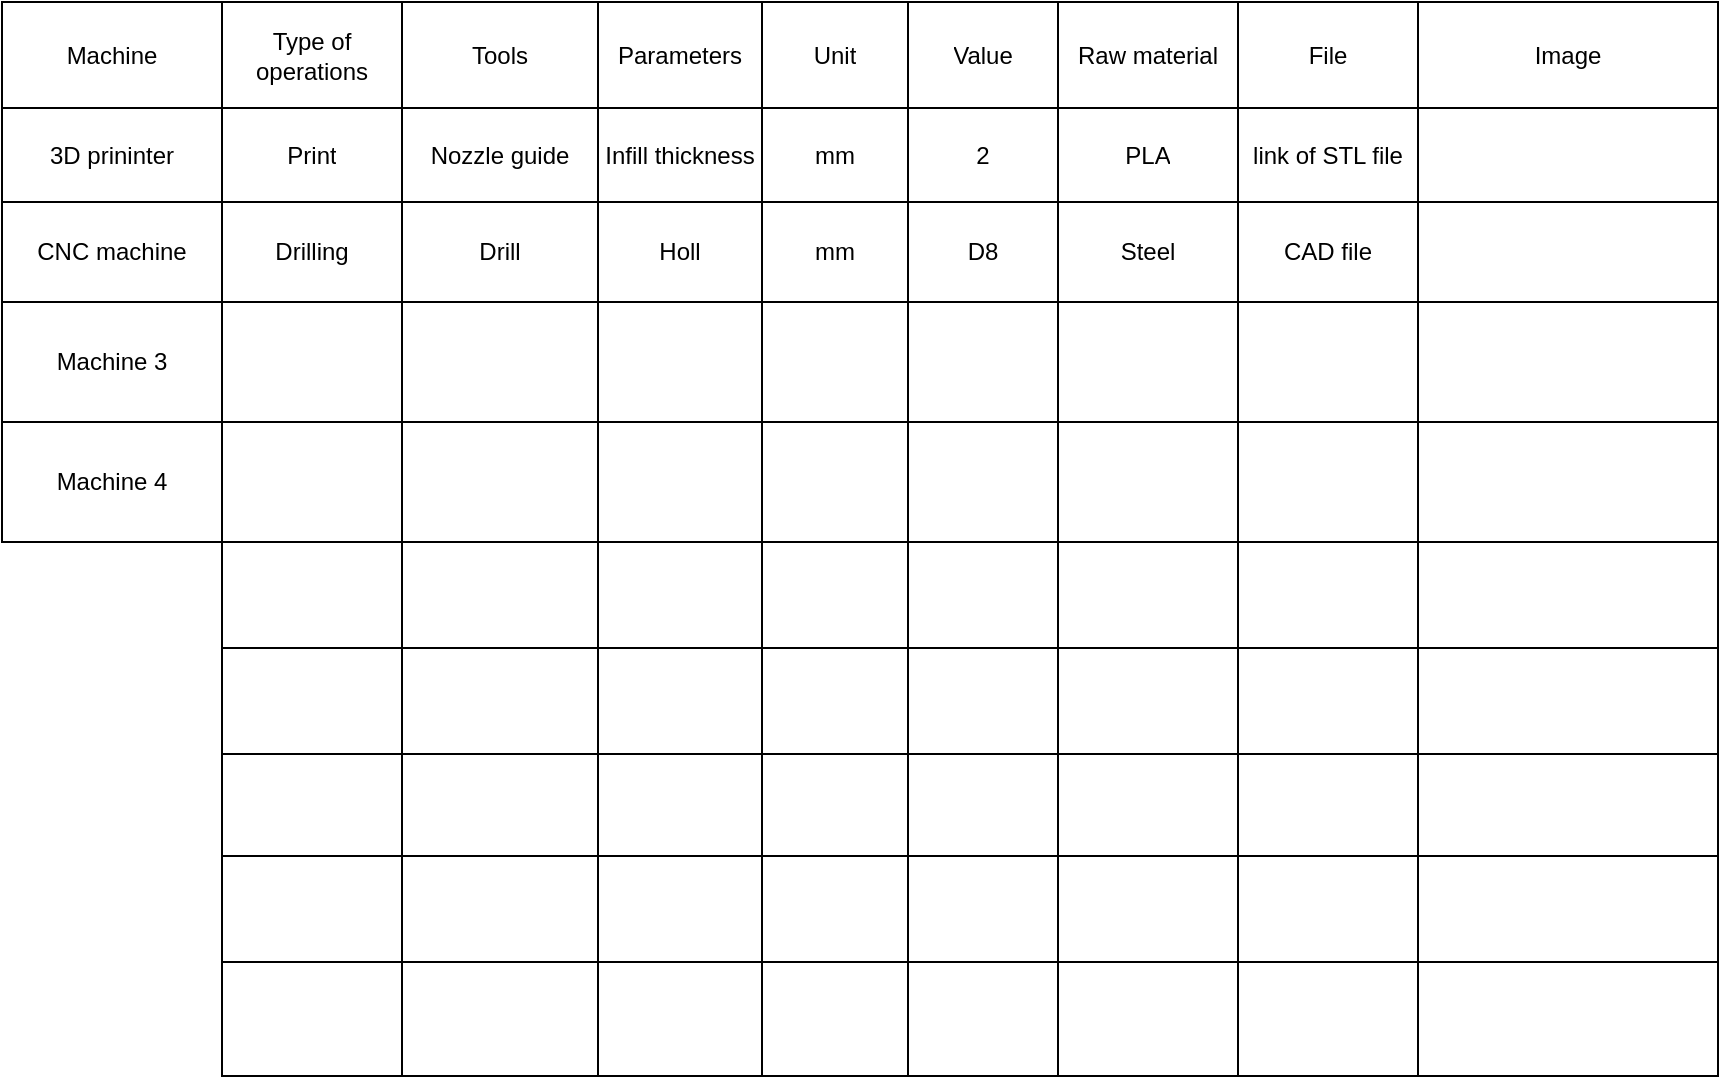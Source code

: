 <mxfile version="14.9.0" type="github">
  <diagram id="Z1trSQCHoKJ7LO43XMHb" name="Page-1">
    <mxGraphModel dx="2013" dy="1820" grid="1" gridSize="10" guides="1" tooltips="1" connect="1" arrows="1" fold="1" page="1" pageScale="1" pageWidth="827" pageHeight="1169" math="0" shadow="0">
      <root>
        <mxCell id="0" />
        <mxCell id="1" parent="0" />
        <mxCell id="iuXq785Svx12iFxmTYCm-212" value="" style="shape=table;startSize=0;container=1;collapsible=0;childLayout=tableLayout;" parent="1" vertex="1">
          <mxGeometry x="-60" y="-37" width="110" height="47" as="geometry" />
        </mxCell>
        <mxCell id="iuXq785Svx12iFxmTYCm-213" value="" style="shape=partialRectangle;collapsible=0;dropTarget=0;pointerEvents=0;fillColor=none;top=0;left=0;bottom=0;right=0;points=[[0,0.5],[1,0.5]];portConstraint=eastwest;" parent="iuXq785Svx12iFxmTYCm-212" vertex="1">
          <mxGeometry width="110" height="47" as="geometry" />
        </mxCell>
        <mxCell id="iuXq785Svx12iFxmTYCm-214" value="3D prininter" style="shape=partialRectangle;html=1;whiteSpace=wrap;connectable=0;overflow=hidden;fillColor=none;top=0;left=0;bottom=0;right=0;" parent="iuXq785Svx12iFxmTYCm-213" vertex="1">
          <mxGeometry width="110" height="47" as="geometry" />
        </mxCell>
        <mxCell id="LKuzUh9bCJo4vwnhLYDs-1" value="" style="shape=table;startSize=0;container=1;collapsible=0;childLayout=tableLayout;" parent="1" vertex="1">
          <mxGeometry x="50" y="-90" width="748" height="537" as="geometry" />
        </mxCell>
        <mxCell id="LKuzUh9bCJo4vwnhLYDs-2" value="" style="shape=partialRectangle;collapsible=0;dropTarget=0;pointerEvents=0;fillColor=none;top=0;left=0;bottom=0;right=0;points=[[0,0.5],[1,0.5]];portConstraint=eastwest;" parent="LKuzUh9bCJo4vwnhLYDs-1" vertex="1">
          <mxGeometry width="748" height="53" as="geometry" />
        </mxCell>
        <mxCell id="LKuzUh9bCJo4vwnhLYDs-4" value="Type of operations" style="shape=partialRectangle;html=1;whiteSpace=wrap;connectable=0;overflow=hidden;fillColor=none;top=0;left=0;bottom=0;right=0;" parent="LKuzUh9bCJo4vwnhLYDs-2" vertex="1">
          <mxGeometry width="90" height="53" as="geometry" />
        </mxCell>
        <mxCell id="LKuzUh9bCJo4vwnhLYDs-5" value="Tools" style="shape=partialRectangle;html=1;whiteSpace=wrap;connectable=0;overflow=hidden;fillColor=none;top=0;left=0;bottom=0;right=0;" parent="LKuzUh9bCJo4vwnhLYDs-2" vertex="1">
          <mxGeometry x="90" width="98" height="53" as="geometry" />
        </mxCell>
        <mxCell id="LKuzUh9bCJo4vwnhLYDs-26" value="Parameters" style="shape=partialRectangle;html=1;whiteSpace=wrap;connectable=0;overflow=hidden;fillColor=none;top=0;left=0;bottom=0;right=0;" parent="LKuzUh9bCJo4vwnhLYDs-2" vertex="1">
          <mxGeometry x="188" width="82" height="53" as="geometry" />
        </mxCell>
        <mxCell id="LKuzUh9bCJo4vwnhLYDs-32" value="Unit" style="shape=partialRectangle;html=1;whiteSpace=wrap;connectable=0;overflow=hidden;fillColor=none;top=0;left=0;bottom=0;right=0;" parent="LKuzUh9bCJo4vwnhLYDs-2" vertex="1">
          <mxGeometry x="270" width="73" height="53" as="geometry" />
        </mxCell>
        <mxCell id="LKuzUh9bCJo4vwnhLYDs-40" value="Value" style="shape=partialRectangle;html=1;whiteSpace=wrap;connectable=0;overflow=hidden;fillColor=none;top=0;left=0;bottom=0;right=0;" parent="LKuzUh9bCJo4vwnhLYDs-2" vertex="1">
          <mxGeometry x="343" width="75" height="53" as="geometry" />
        </mxCell>
        <mxCell id="LKuzUh9bCJo4vwnhLYDs-50" value="Raw material" style="shape=partialRectangle;html=1;whiteSpace=wrap;connectable=0;overflow=hidden;fillColor=none;top=0;left=0;bottom=0;right=0;" parent="LKuzUh9bCJo4vwnhLYDs-2" vertex="1">
          <mxGeometry x="418" width="90" height="53" as="geometry" />
        </mxCell>
        <mxCell id="LKuzUh9bCJo4vwnhLYDs-56" value="File" style="shape=partialRectangle;html=1;whiteSpace=wrap;connectable=0;overflow=hidden;fillColor=none;top=0;left=0;bottom=0;right=0;" parent="LKuzUh9bCJo4vwnhLYDs-2" vertex="1">
          <mxGeometry x="508" width="90" height="53" as="geometry" />
        </mxCell>
        <mxCell id="LKuzUh9bCJo4vwnhLYDs-62" value="Image" style="shape=partialRectangle;html=1;whiteSpace=wrap;connectable=0;overflow=hidden;fillColor=none;top=0;left=0;bottom=0;right=0;" parent="LKuzUh9bCJo4vwnhLYDs-2" vertex="1">
          <mxGeometry x="598" width="150" height="53" as="geometry" />
        </mxCell>
        <mxCell id="LKuzUh9bCJo4vwnhLYDs-6" style="shape=partialRectangle;collapsible=0;dropTarget=0;pointerEvents=0;fillColor=none;top=0;left=0;bottom=0;right=0;points=[[0,0.5],[1,0.5]];portConstraint=eastwest;" parent="LKuzUh9bCJo4vwnhLYDs-1" vertex="1">
          <mxGeometry y="53" width="748" height="47" as="geometry" />
        </mxCell>
        <mxCell id="LKuzUh9bCJo4vwnhLYDs-8" value="Print" style="shape=partialRectangle;html=1;whiteSpace=wrap;connectable=0;overflow=hidden;fillColor=none;top=0;left=0;bottom=0;right=0;" parent="LKuzUh9bCJo4vwnhLYDs-6" vertex="1">
          <mxGeometry width="90" height="47" as="geometry" />
        </mxCell>
        <mxCell id="LKuzUh9bCJo4vwnhLYDs-9" value="Nozzle guide" style="shape=partialRectangle;html=1;whiteSpace=wrap;connectable=0;overflow=hidden;fillColor=none;top=0;left=0;bottom=0;right=0;" parent="LKuzUh9bCJo4vwnhLYDs-6" vertex="1">
          <mxGeometry x="90" width="98" height="47" as="geometry" />
        </mxCell>
        <mxCell id="LKuzUh9bCJo4vwnhLYDs-27" value="Infill thickness" style="shape=partialRectangle;html=1;whiteSpace=wrap;connectable=0;overflow=hidden;fillColor=none;top=0;left=0;bottom=0;right=0;" parent="LKuzUh9bCJo4vwnhLYDs-6" vertex="1">
          <mxGeometry x="188" width="82" height="47" as="geometry" />
        </mxCell>
        <mxCell id="LKuzUh9bCJo4vwnhLYDs-33" value="mm" style="shape=partialRectangle;html=1;whiteSpace=wrap;connectable=0;overflow=hidden;fillColor=none;top=0;left=0;bottom=0;right=0;" parent="LKuzUh9bCJo4vwnhLYDs-6" vertex="1">
          <mxGeometry x="270" width="73" height="47" as="geometry" />
        </mxCell>
        <mxCell id="LKuzUh9bCJo4vwnhLYDs-41" value="2" style="shape=partialRectangle;html=1;whiteSpace=wrap;connectable=0;overflow=hidden;fillColor=none;top=0;left=0;bottom=0;right=0;" parent="LKuzUh9bCJo4vwnhLYDs-6" vertex="1">
          <mxGeometry x="343" width="75" height="47" as="geometry" />
        </mxCell>
        <mxCell id="LKuzUh9bCJo4vwnhLYDs-51" value="PLA" style="shape=partialRectangle;html=1;whiteSpace=wrap;connectable=0;overflow=hidden;fillColor=none;top=0;left=0;bottom=0;right=0;" parent="LKuzUh9bCJo4vwnhLYDs-6" vertex="1">
          <mxGeometry x="418" width="90" height="47" as="geometry" />
        </mxCell>
        <mxCell id="LKuzUh9bCJo4vwnhLYDs-57" value="link of STL file" style="shape=partialRectangle;html=1;whiteSpace=wrap;connectable=0;overflow=hidden;fillColor=none;top=0;left=0;bottom=0;right=0;" parent="LKuzUh9bCJo4vwnhLYDs-6" vertex="1">
          <mxGeometry x="508" width="90" height="47" as="geometry" />
        </mxCell>
        <mxCell id="LKuzUh9bCJo4vwnhLYDs-63" style="shape=partialRectangle;html=1;whiteSpace=wrap;connectable=0;overflow=hidden;fillColor=none;top=0;left=0;bottom=0;right=0;" parent="LKuzUh9bCJo4vwnhLYDs-6" vertex="1">
          <mxGeometry x="598" width="150" height="47" as="geometry" />
        </mxCell>
        <mxCell id="LKuzUh9bCJo4vwnhLYDs-10" style="shape=partialRectangle;collapsible=0;dropTarget=0;pointerEvents=0;fillColor=none;top=0;left=0;bottom=0;right=0;points=[[0,0.5],[1,0.5]];portConstraint=eastwest;" parent="LKuzUh9bCJo4vwnhLYDs-1" vertex="1">
          <mxGeometry y="100" width="748" height="50" as="geometry" />
        </mxCell>
        <mxCell id="LKuzUh9bCJo4vwnhLYDs-12" value="Drilling " style="shape=partialRectangle;html=1;whiteSpace=wrap;connectable=0;overflow=hidden;fillColor=none;top=0;left=0;bottom=0;right=0;" parent="LKuzUh9bCJo4vwnhLYDs-10" vertex="1">
          <mxGeometry width="90" height="50" as="geometry" />
        </mxCell>
        <mxCell id="LKuzUh9bCJo4vwnhLYDs-13" value="Drill" style="shape=partialRectangle;html=1;whiteSpace=wrap;connectable=0;overflow=hidden;fillColor=none;top=0;left=0;bottom=0;right=0;" parent="LKuzUh9bCJo4vwnhLYDs-10" vertex="1">
          <mxGeometry x="90" width="98" height="50" as="geometry" />
        </mxCell>
        <mxCell id="LKuzUh9bCJo4vwnhLYDs-28" value="Holl" style="shape=partialRectangle;html=1;whiteSpace=wrap;connectable=0;overflow=hidden;fillColor=none;top=0;left=0;bottom=0;right=0;" parent="LKuzUh9bCJo4vwnhLYDs-10" vertex="1">
          <mxGeometry x="188" width="82" height="50" as="geometry" />
        </mxCell>
        <mxCell id="LKuzUh9bCJo4vwnhLYDs-34" value="mm" style="shape=partialRectangle;html=1;whiteSpace=wrap;connectable=0;overflow=hidden;fillColor=none;top=0;left=0;bottom=0;right=0;" parent="LKuzUh9bCJo4vwnhLYDs-10" vertex="1">
          <mxGeometry x="270" width="73" height="50" as="geometry" />
        </mxCell>
        <mxCell id="LKuzUh9bCJo4vwnhLYDs-42" value="D8" style="shape=partialRectangle;html=1;whiteSpace=wrap;connectable=0;overflow=hidden;fillColor=none;top=0;left=0;bottom=0;right=0;" parent="LKuzUh9bCJo4vwnhLYDs-10" vertex="1">
          <mxGeometry x="343" width="75" height="50" as="geometry" />
        </mxCell>
        <mxCell id="LKuzUh9bCJo4vwnhLYDs-52" value="Steel" style="shape=partialRectangle;html=1;whiteSpace=wrap;connectable=0;overflow=hidden;fillColor=none;top=0;left=0;bottom=0;right=0;" parent="LKuzUh9bCJo4vwnhLYDs-10" vertex="1">
          <mxGeometry x="418" width="90" height="50" as="geometry" />
        </mxCell>
        <mxCell id="LKuzUh9bCJo4vwnhLYDs-58" value="CAD file" style="shape=partialRectangle;html=1;whiteSpace=wrap;connectable=0;overflow=hidden;fillColor=none;top=0;left=0;bottom=0;right=0;" parent="LKuzUh9bCJo4vwnhLYDs-10" vertex="1">
          <mxGeometry x="508" width="90" height="50" as="geometry" />
        </mxCell>
        <mxCell id="LKuzUh9bCJo4vwnhLYDs-64" style="shape=partialRectangle;html=1;whiteSpace=wrap;connectable=0;overflow=hidden;fillColor=none;top=0;left=0;bottom=0;right=0;" parent="LKuzUh9bCJo4vwnhLYDs-10" vertex="1">
          <mxGeometry x="598" width="150" height="50" as="geometry" />
        </mxCell>
        <mxCell id="LKuzUh9bCJo4vwnhLYDs-14" value="" style="shape=partialRectangle;collapsible=0;dropTarget=0;pointerEvents=0;fillColor=none;top=0;left=0;bottom=0;right=0;points=[[0,0.5],[1,0.5]];portConstraint=eastwest;" parent="LKuzUh9bCJo4vwnhLYDs-1" vertex="1">
          <mxGeometry y="150" width="748" height="60" as="geometry" />
        </mxCell>
        <mxCell id="LKuzUh9bCJo4vwnhLYDs-16" value="" style="shape=partialRectangle;html=1;whiteSpace=wrap;connectable=0;overflow=hidden;fillColor=none;top=0;left=0;bottom=0;right=0;" parent="LKuzUh9bCJo4vwnhLYDs-14" vertex="1">
          <mxGeometry width="90" height="60" as="geometry" />
        </mxCell>
        <mxCell id="LKuzUh9bCJo4vwnhLYDs-17" style="shape=partialRectangle;html=1;whiteSpace=wrap;connectable=0;overflow=hidden;fillColor=none;top=0;left=0;bottom=0;right=0;" parent="LKuzUh9bCJo4vwnhLYDs-14" vertex="1">
          <mxGeometry x="90" width="98" height="60" as="geometry" />
        </mxCell>
        <mxCell id="LKuzUh9bCJo4vwnhLYDs-29" style="shape=partialRectangle;html=1;whiteSpace=wrap;connectable=0;overflow=hidden;fillColor=none;top=0;left=0;bottom=0;right=0;" parent="LKuzUh9bCJo4vwnhLYDs-14" vertex="1">
          <mxGeometry x="188" width="82" height="60" as="geometry" />
        </mxCell>
        <mxCell id="LKuzUh9bCJo4vwnhLYDs-35" style="shape=partialRectangle;html=1;whiteSpace=wrap;connectable=0;overflow=hidden;fillColor=none;top=0;left=0;bottom=0;right=0;" parent="LKuzUh9bCJo4vwnhLYDs-14" vertex="1">
          <mxGeometry x="270" width="73" height="60" as="geometry" />
        </mxCell>
        <mxCell id="LKuzUh9bCJo4vwnhLYDs-43" style="shape=partialRectangle;html=1;whiteSpace=wrap;connectable=0;overflow=hidden;fillColor=none;top=0;left=0;bottom=0;right=0;" parent="LKuzUh9bCJo4vwnhLYDs-14" vertex="1">
          <mxGeometry x="343" width="75" height="60" as="geometry" />
        </mxCell>
        <mxCell id="LKuzUh9bCJo4vwnhLYDs-53" style="shape=partialRectangle;html=1;whiteSpace=wrap;connectable=0;overflow=hidden;fillColor=none;top=0;left=0;bottom=0;right=0;" parent="LKuzUh9bCJo4vwnhLYDs-14" vertex="1">
          <mxGeometry x="418" width="90" height="60" as="geometry" />
        </mxCell>
        <mxCell id="LKuzUh9bCJo4vwnhLYDs-59" style="shape=partialRectangle;html=1;whiteSpace=wrap;connectable=0;overflow=hidden;fillColor=none;top=0;left=0;bottom=0;right=0;" parent="LKuzUh9bCJo4vwnhLYDs-14" vertex="1">
          <mxGeometry x="508" width="90" height="60" as="geometry" />
        </mxCell>
        <mxCell id="LKuzUh9bCJo4vwnhLYDs-65" style="shape=partialRectangle;html=1;whiteSpace=wrap;connectable=0;overflow=hidden;fillColor=none;top=0;left=0;bottom=0;right=0;" parent="LKuzUh9bCJo4vwnhLYDs-14" vertex="1">
          <mxGeometry x="598" width="150" height="60" as="geometry" />
        </mxCell>
        <mxCell id="LKuzUh9bCJo4vwnhLYDs-18" value="" style="shape=partialRectangle;collapsible=0;dropTarget=0;pointerEvents=0;fillColor=none;top=0;left=0;bottom=0;right=0;points=[[0,0.5],[1,0.5]];portConstraint=eastwest;" parent="LKuzUh9bCJo4vwnhLYDs-1" vertex="1">
          <mxGeometry y="210" width="748" height="60" as="geometry" />
        </mxCell>
        <mxCell id="LKuzUh9bCJo4vwnhLYDs-20" value="" style="shape=partialRectangle;html=1;whiteSpace=wrap;connectable=0;overflow=hidden;fillColor=none;top=0;left=0;bottom=0;right=0;" parent="LKuzUh9bCJo4vwnhLYDs-18" vertex="1">
          <mxGeometry width="90" height="60" as="geometry" />
        </mxCell>
        <mxCell id="LKuzUh9bCJo4vwnhLYDs-21" style="shape=partialRectangle;html=1;whiteSpace=wrap;connectable=0;overflow=hidden;fillColor=none;top=0;left=0;bottom=0;right=0;" parent="LKuzUh9bCJo4vwnhLYDs-18" vertex="1">
          <mxGeometry x="90" width="98" height="60" as="geometry" />
        </mxCell>
        <mxCell id="LKuzUh9bCJo4vwnhLYDs-30" style="shape=partialRectangle;html=1;whiteSpace=wrap;connectable=0;overflow=hidden;fillColor=none;top=0;left=0;bottom=0;right=0;" parent="LKuzUh9bCJo4vwnhLYDs-18" vertex="1">
          <mxGeometry x="188" width="82" height="60" as="geometry" />
        </mxCell>
        <mxCell id="LKuzUh9bCJo4vwnhLYDs-36" style="shape=partialRectangle;html=1;whiteSpace=wrap;connectable=0;overflow=hidden;fillColor=none;top=0;left=0;bottom=0;right=0;" parent="LKuzUh9bCJo4vwnhLYDs-18" vertex="1">
          <mxGeometry x="270" width="73" height="60" as="geometry" />
        </mxCell>
        <mxCell id="LKuzUh9bCJo4vwnhLYDs-44" style="shape=partialRectangle;html=1;whiteSpace=wrap;connectable=0;overflow=hidden;fillColor=none;top=0;left=0;bottom=0;right=0;" parent="LKuzUh9bCJo4vwnhLYDs-18" vertex="1">
          <mxGeometry x="343" width="75" height="60" as="geometry" />
        </mxCell>
        <mxCell id="LKuzUh9bCJo4vwnhLYDs-54" style="shape=partialRectangle;html=1;whiteSpace=wrap;connectable=0;overflow=hidden;fillColor=none;top=0;left=0;bottom=0;right=0;" parent="LKuzUh9bCJo4vwnhLYDs-18" vertex="1">
          <mxGeometry x="418" width="90" height="60" as="geometry" />
        </mxCell>
        <mxCell id="LKuzUh9bCJo4vwnhLYDs-60" style="shape=partialRectangle;html=1;whiteSpace=wrap;connectable=0;overflow=hidden;fillColor=none;top=0;left=0;bottom=0;right=0;" parent="LKuzUh9bCJo4vwnhLYDs-18" vertex="1">
          <mxGeometry x="508" width="90" height="60" as="geometry" />
        </mxCell>
        <mxCell id="LKuzUh9bCJo4vwnhLYDs-66" style="shape=partialRectangle;html=1;whiteSpace=wrap;connectable=0;overflow=hidden;fillColor=none;top=0;left=0;bottom=0;right=0;" parent="LKuzUh9bCJo4vwnhLYDs-18" vertex="1">
          <mxGeometry x="598" width="150" height="60" as="geometry" />
        </mxCell>
        <mxCell id="LKuzUh9bCJo4vwnhLYDs-22" value="" style="shape=partialRectangle;collapsible=0;dropTarget=0;pointerEvents=0;fillColor=none;top=0;left=0;bottom=0;right=0;points=[[0,0.5],[1,0.5]];portConstraint=eastwest;" parent="LKuzUh9bCJo4vwnhLYDs-1" vertex="1">
          <mxGeometry y="270" width="748" height="53" as="geometry" />
        </mxCell>
        <mxCell id="LKuzUh9bCJo4vwnhLYDs-24" value="" style="shape=partialRectangle;html=1;whiteSpace=wrap;connectable=0;overflow=hidden;fillColor=none;top=0;left=0;bottom=0;right=0;" parent="LKuzUh9bCJo4vwnhLYDs-22" vertex="1">
          <mxGeometry width="90" height="53" as="geometry" />
        </mxCell>
        <mxCell id="LKuzUh9bCJo4vwnhLYDs-25" style="shape=partialRectangle;html=1;whiteSpace=wrap;connectable=0;overflow=hidden;fillColor=none;top=0;left=0;bottom=0;right=0;" parent="LKuzUh9bCJo4vwnhLYDs-22" vertex="1">
          <mxGeometry x="90" width="98" height="53" as="geometry" />
        </mxCell>
        <mxCell id="LKuzUh9bCJo4vwnhLYDs-31" style="shape=partialRectangle;html=1;whiteSpace=wrap;connectable=0;overflow=hidden;fillColor=none;top=0;left=0;bottom=0;right=0;" parent="LKuzUh9bCJo4vwnhLYDs-22" vertex="1">
          <mxGeometry x="188" width="82" height="53" as="geometry" />
        </mxCell>
        <mxCell id="LKuzUh9bCJo4vwnhLYDs-37" style="shape=partialRectangle;html=1;whiteSpace=wrap;connectable=0;overflow=hidden;fillColor=none;top=0;left=0;bottom=0;right=0;" parent="LKuzUh9bCJo4vwnhLYDs-22" vertex="1">
          <mxGeometry x="270" width="73" height="53" as="geometry" />
        </mxCell>
        <mxCell id="LKuzUh9bCJo4vwnhLYDs-45" style="shape=partialRectangle;html=1;whiteSpace=wrap;connectable=0;overflow=hidden;fillColor=none;top=0;left=0;bottom=0;right=0;" parent="LKuzUh9bCJo4vwnhLYDs-22" vertex="1">
          <mxGeometry x="343" width="75" height="53" as="geometry" />
        </mxCell>
        <mxCell id="LKuzUh9bCJo4vwnhLYDs-55" style="shape=partialRectangle;html=1;whiteSpace=wrap;connectable=0;overflow=hidden;fillColor=none;top=0;left=0;bottom=0;right=0;" parent="LKuzUh9bCJo4vwnhLYDs-22" vertex="1">
          <mxGeometry x="418" width="90" height="53" as="geometry" />
        </mxCell>
        <mxCell id="LKuzUh9bCJo4vwnhLYDs-61" style="shape=partialRectangle;html=1;whiteSpace=wrap;connectable=0;overflow=hidden;fillColor=none;top=0;left=0;bottom=0;right=0;" parent="LKuzUh9bCJo4vwnhLYDs-22" vertex="1">
          <mxGeometry x="508" width="90" height="53" as="geometry" />
        </mxCell>
        <mxCell id="LKuzUh9bCJo4vwnhLYDs-67" style="shape=partialRectangle;html=1;whiteSpace=wrap;connectable=0;overflow=hidden;fillColor=none;top=0;left=0;bottom=0;right=0;" parent="LKuzUh9bCJo4vwnhLYDs-22" vertex="1">
          <mxGeometry x="598" width="150" height="53" as="geometry" />
        </mxCell>
        <mxCell id="LKuzUh9bCJo4vwnhLYDs-74" style="shape=partialRectangle;collapsible=0;dropTarget=0;pointerEvents=0;fillColor=none;top=0;left=0;bottom=0;right=0;points=[[0,0.5],[1,0.5]];portConstraint=eastwest;" parent="LKuzUh9bCJo4vwnhLYDs-1" vertex="1">
          <mxGeometry y="323" width="748" height="53" as="geometry" />
        </mxCell>
        <mxCell id="LKuzUh9bCJo4vwnhLYDs-75" style="shape=partialRectangle;html=1;whiteSpace=wrap;connectable=0;overflow=hidden;fillColor=none;top=0;left=0;bottom=0;right=0;" parent="LKuzUh9bCJo4vwnhLYDs-74" vertex="1">
          <mxGeometry width="90" height="53" as="geometry" />
        </mxCell>
        <mxCell id="LKuzUh9bCJo4vwnhLYDs-76" style="shape=partialRectangle;html=1;whiteSpace=wrap;connectable=0;overflow=hidden;fillColor=none;top=0;left=0;bottom=0;right=0;" parent="LKuzUh9bCJo4vwnhLYDs-74" vertex="1">
          <mxGeometry x="90" width="98" height="53" as="geometry" />
        </mxCell>
        <mxCell id="LKuzUh9bCJo4vwnhLYDs-77" style="shape=partialRectangle;html=1;whiteSpace=wrap;connectable=0;overflow=hidden;fillColor=none;top=0;left=0;bottom=0;right=0;" parent="LKuzUh9bCJo4vwnhLYDs-74" vertex="1">
          <mxGeometry x="188" width="82" height="53" as="geometry" />
        </mxCell>
        <mxCell id="LKuzUh9bCJo4vwnhLYDs-78" style="shape=partialRectangle;html=1;whiteSpace=wrap;connectable=0;overflow=hidden;fillColor=none;top=0;left=0;bottom=0;right=0;" parent="LKuzUh9bCJo4vwnhLYDs-74" vertex="1">
          <mxGeometry x="270" width="73" height="53" as="geometry" />
        </mxCell>
        <mxCell id="LKuzUh9bCJo4vwnhLYDs-79" style="shape=partialRectangle;html=1;whiteSpace=wrap;connectable=0;overflow=hidden;fillColor=none;top=0;left=0;bottom=0;right=0;" parent="LKuzUh9bCJo4vwnhLYDs-74" vertex="1">
          <mxGeometry x="343" width="75" height="53" as="geometry" />
        </mxCell>
        <mxCell id="LKuzUh9bCJo4vwnhLYDs-80" style="shape=partialRectangle;html=1;whiteSpace=wrap;connectable=0;overflow=hidden;fillColor=none;top=0;left=0;bottom=0;right=0;" parent="LKuzUh9bCJo4vwnhLYDs-74" vertex="1">
          <mxGeometry x="418" width="90" height="53" as="geometry" />
        </mxCell>
        <mxCell id="LKuzUh9bCJo4vwnhLYDs-81" style="shape=partialRectangle;html=1;whiteSpace=wrap;connectable=0;overflow=hidden;fillColor=none;top=0;left=0;bottom=0;right=0;" parent="LKuzUh9bCJo4vwnhLYDs-74" vertex="1">
          <mxGeometry x="508" width="90" height="53" as="geometry" />
        </mxCell>
        <mxCell id="LKuzUh9bCJo4vwnhLYDs-82" style="shape=partialRectangle;html=1;whiteSpace=wrap;connectable=0;overflow=hidden;fillColor=none;top=0;left=0;bottom=0;right=0;" parent="LKuzUh9bCJo4vwnhLYDs-74" vertex="1">
          <mxGeometry x="598" width="150" height="53" as="geometry" />
        </mxCell>
        <mxCell id="LKuzUh9bCJo4vwnhLYDs-101" style="shape=partialRectangle;collapsible=0;dropTarget=0;pointerEvents=0;fillColor=none;top=0;left=0;bottom=0;right=0;points=[[0,0.5],[1,0.5]];portConstraint=eastwest;" parent="LKuzUh9bCJo4vwnhLYDs-1" vertex="1">
          <mxGeometry y="376" width="748" height="51" as="geometry" />
        </mxCell>
        <mxCell id="LKuzUh9bCJo4vwnhLYDs-102" style="shape=partialRectangle;html=1;whiteSpace=wrap;connectable=0;overflow=hidden;fillColor=none;top=0;left=0;bottom=0;right=0;" parent="LKuzUh9bCJo4vwnhLYDs-101" vertex="1">
          <mxGeometry width="90" height="51" as="geometry" />
        </mxCell>
        <mxCell id="LKuzUh9bCJo4vwnhLYDs-103" style="shape=partialRectangle;html=1;whiteSpace=wrap;connectable=0;overflow=hidden;fillColor=none;top=0;left=0;bottom=0;right=0;" parent="LKuzUh9bCJo4vwnhLYDs-101" vertex="1">
          <mxGeometry x="90" width="98" height="51" as="geometry" />
        </mxCell>
        <mxCell id="LKuzUh9bCJo4vwnhLYDs-104" style="shape=partialRectangle;html=1;whiteSpace=wrap;connectable=0;overflow=hidden;fillColor=none;top=0;left=0;bottom=0;right=0;" parent="LKuzUh9bCJo4vwnhLYDs-101" vertex="1">
          <mxGeometry x="188" width="82" height="51" as="geometry" />
        </mxCell>
        <mxCell id="LKuzUh9bCJo4vwnhLYDs-105" style="shape=partialRectangle;html=1;whiteSpace=wrap;connectable=0;overflow=hidden;fillColor=none;top=0;left=0;bottom=0;right=0;" parent="LKuzUh9bCJo4vwnhLYDs-101" vertex="1">
          <mxGeometry x="270" width="73" height="51" as="geometry" />
        </mxCell>
        <mxCell id="LKuzUh9bCJo4vwnhLYDs-106" style="shape=partialRectangle;html=1;whiteSpace=wrap;connectable=0;overflow=hidden;fillColor=none;top=0;left=0;bottom=0;right=0;" parent="LKuzUh9bCJo4vwnhLYDs-101" vertex="1">
          <mxGeometry x="343" width="75" height="51" as="geometry" />
        </mxCell>
        <mxCell id="LKuzUh9bCJo4vwnhLYDs-107" style="shape=partialRectangle;html=1;whiteSpace=wrap;connectable=0;overflow=hidden;fillColor=none;top=0;left=0;bottom=0;right=0;" parent="LKuzUh9bCJo4vwnhLYDs-101" vertex="1">
          <mxGeometry x="418" width="90" height="51" as="geometry" />
        </mxCell>
        <mxCell id="LKuzUh9bCJo4vwnhLYDs-108" style="shape=partialRectangle;html=1;whiteSpace=wrap;connectable=0;overflow=hidden;fillColor=none;top=0;left=0;bottom=0;right=0;" parent="LKuzUh9bCJo4vwnhLYDs-101" vertex="1">
          <mxGeometry x="508" width="90" height="51" as="geometry" />
        </mxCell>
        <mxCell id="LKuzUh9bCJo4vwnhLYDs-109" style="shape=partialRectangle;html=1;whiteSpace=wrap;connectable=0;overflow=hidden;fillColor=none;top=0;left=0;bottom=0;right=0;" parent="LKuzUh9bCJo4vwnhLYDs-101" vertex="1">
          <mxGeometry x="598" width="150" height="51" as="geometry" />
        </mxCell>
        <mxCell id="LKuzUh9bCJo4vwnhLYDs-92" style="shape=partialRectangle;collapsible=0;dropTarget=0;pointerEvents=0;fillColor=none;top=0;left=0;bottom=0;right=0;points=[[0,0.5],[1,0.5]];portConstraint=eastwest;" parent="LKuzUh9bCJo4vwnhLYDs-1" vertex="1">
          <mxGeometry y="427" width="748" height="53" as="geometry" />
        </mxCell>
        <mxCell id="LKuzUh9bCJo4vwnhLYDs-93" style="shape=partialRectangle;html=1;whiteSpace=wrap;connectable=0;overflow=hidden;fillColor=none;top=0;left=0;bottom=0;right=0;" parent="LKuzUh9bCJo4vwnhLYDs-92" vertex="1">
          <mxGeometry width="90" height="53" as="geometry" />
        </mxCell>
        <mxCell id="LKuzUh9bCJo4vwnhLYDs-94" style="shape=partialRectangle;html=1;whiteSpace=wrap;connectable=0;overflow=hidden;fillColor=none;top=0;left=0;bottom=0;right=0;" parent="LKuzUh9bCJo4vwnhLYDs-92" vertex="1">
          <mxGeometry x="90" width="98" height="53" as="geometry" />
        </mxCell>
        <mxCell id="LKuzUh9bCJo4vwnhLYDs-95" style="shape=partialRectangle;html=1;whiteSpace=wrap;connectable=0;overflow=hidden;fillColor=none;top=0;left=0;bottom=0;right=0;" parent="LKuzUh9bCJo4vwnhLYDs-92" vertex="1">
          <mxGeometry x="188" width="82" height="53" as="geometry" />
        </mxCell>
        <mxCell id="LKuzUh9bCJo4vwnhLYDs-96" style="shape=partialRectangle;html=1;whiteSpace=wrap;connectable=0;overflow=hidden;fillColor=none;top=0;left=0;bottom=0;right=0;" parent="LKuzUh9bCJo4vwnhLYDs-92" vertex="1">
          <mxGeometry x="270" width="73" height="53" as="geometry" />
        </mxCell>
        <mxCell id="LKuzUh9bCJo4vwnhLYDs-97" style="shape=partialRectangle;html=1;whiteSpace=wrap;connectable=0;overflow=hidden;fillColor=none;top=0;left=0;bottom=0;right=0;" parent="LKuzUh9bCJo4vwnhLYDs-92" vertex="1">
          <mxGeometry x="343" width="75" height="53" as="geometry" />
        </mxCell>
        <mxCell id="LKuzUh9bCJo4vwnhLYDs-98" style="shape=partialRectangle;html=1;whiteSpace=wrap;connectable=0;overflow=hidden;fillColor=none;top=0;left=0;bottom=0;right=0;" parent="LKuzUh9bCJo4vwnhLYDs-92" vertex="1">
          <mxGeometry x="418" width="90" height="53" as="geometry" />
        </mxCell>
        <mxCell id="LKuzUh9bCJo4vwnhLYDs-99" style="shape=partialRectangle;html=1;whiteSpace=wrap;connectable=0;overflow=hidden;fillColor=none;top=0;left=0;bottom=0;right=0;" parent="LKuzUh9bCJo4vwnhLYDs-92" vertex="1">
          <mxGeometry x="508" width="90" height="53" as="geometry" />
        </mxCell>
        <mxCell id="LKuzUh9bCJo4vwnhLYDs-100" style="shape=partialRectangle;html=1;whiteSpace=wrap;connectable=0;overflow=hidden;fillColor=none;top=0;left=0;bottom=0;right=0;" parent="LKuzUh9bCJo4vwnhLYDs-92" vertex="1">
          <mxGeometry x="598" width="150" height="53" as="geometry" />
        </mxCell>
        <mxCell id="LKuzUh9bCJo4vwnhLYDs-83" style="shape=partialRectangle;collapsible=0;dropTarget=0;pointerEvents=0;fillColor=none;top=0;left=0;bottom=0;right=0;points=[[0,0.5],[1,0.5]];portConstraint=eastwest;" parent="LKuzUh9bCJo4vwnhLYDs-1" vertex="1">
          <mxGeometry y="480" width="748" height="57" as="geometry" />
        </mxCell>
        <mxCell id="LKuzUh9bCJo4vwnhLYDs-84" style="shape=partialRectangle;html=1;whiteSpace=wrap;connectable=0;overflow=hidden;fillColor=none;top=0;left=0;bottom=0;right=0;" parent="LKuzUh9bCJo4vwnhLYDs-83" vertex="1">
          <mxGeometry width="90" height="57" as="geometry" />
        </mxCell>
        <mxCell id="LKuzUh9bCJo4vwnhLYDs-85" style="shape=partialRectangle;html=1;whiteSpace=wrap;connectable=0;overflow=hidden;fillColor=none;top=0;left=0;bottom=0;right=0;" parent="LKuzUh9bCJo4vwnhLYDs-83" vertex="1">
          <mxGeometry x="90" width="98" height="57" as="geometry" />
        </mxCell>
        <mxCell id="LKuzUh9bCJo4vwnhLYDs-86" style="shape=partialRectangle;html=1;whiteSpace=wrap;connectable=0;overflow=hidden;fillColor=none;top=0;left=0;bottom=0;right=0;" parent="LKuzUh9bCJo4vwnhLYDs-83" vertex="1">
          <mxGeometry x="188" width="82" height="57" as="geometry" />
        </mxCell>
        <mxCell id="LKuzUh9bCJo4vwnhLYDs-87" style="shape=partialRectangle;html=1;whiteSpace=wrap;connectable=0;overflow=hidden;fillColor=none;top=0;left=0;bottom=0;right=0;" parent="LKuzUh9bCJo4vwnhLYDs-83" vertex="1">
          <mxGeometry x="270" width="73" height="57" as="geometry" />
        </mxCell>
        <mxCell id="LKuzUh9bCJo4vwnhLYDs-88" style="shape=partialRectangle;html=1;whiteSpace=wrap;connectable=0;overflow=hidden;fillColor=none;top=0;left=0;bottom=0;right=0;" parent="LKuzUh9bCJo4vwnhLYDs-83" vertex="1">
          <mxGeometry x="343" width="75" height="57" as="geometry" />
        </mxCell>
        <mxCell id="LKuzUh9bCJo4vwnhLYDs-89" style="shape=partialRectangle;html=1;whiteSpace=wrap;connectable=0;overflow=hidden;fillColor=none;top=0;left=0;bottom=0;right=0;" parent="LKuzUh9bCJo4vwnhLYDs-83" vertex="1">
          <mxGeometry x="418" width="90" height="57" as="geometry" />
        </mxCell>
        <mxCell id="LKuzUh9bCJo4vwnhLYDs-90" style="shape=partialRectangle;html=1;whiteSpace=wrap;connectable=0;overflow=hidden;fillColor=none;top=0;left=0;bottom=0;right=0;" parent="LKuzUh9bCJo4vwnhLYDs-83" vertex="1">
          <mxGeometry x="508" width="90" height="57" as="geometry" />
        </mxCell>
        <mxCell id="LKuzUh9bCJo4vwnhLYDs-91" style="shape=partialRectangle;html=1;whiteSpace=wrap;connectable=0;overflow=hidden;fillColor=none;top=0;left=0;bottom=0;right=0;" parent="LKuzUh9bCJo4vwnhLYDs-83" vertex="1">
          <mxGeometry x="598" width="150" height="57" as="geometry" />
        </mxCell>
        <mxCell id="LKuzUh9bCJo4vwnhLYDs-69" value="Machine" style="rounded=0;whiteSpace=wrap;html=1;" parent="1" vertex="1">
          <mxGeometry x="-60" y="-90" width="110" height="53" as="geometry" />
        </mxCell>
        <mxCell id="LKuzUh9bCJo4vwnhLYDs-71" value="" style="shape=table;startSize=0;container=1;collapsible=0;childLayout=tableLayout;" parent="1" vertex="1">
          <mxGeometry x="-60" y="10" width="110" height="50" as="geometry" />
        </mxCell>
        <mxCell id="LKuzUh9bCJo4vwnhLYDs-72" value="" style="shape=partialRectangle;collapsible=0;dropTarget=0;pointerEvents=0;fillColor=none;top=0;left=0;bottom=0;right=0;points=[[0,0.5],[1,0.5]];portConstraint=eastwest;" parent="LKuzUh9bCJo4vwnhLYDs-71" vertex="1">
          <mxGeometry width="110" height="50" as="geometry" />
        </mxCell>
        <mxCell id="LKuzUh9bCJo4vwnhLYDs-73" value="CNC machine" style="shape=partialRectangle;html=1;whiteSpace=wrap;connectable=0;overflow=hidden;fillColor=none;top=0;left=0;bottom=0;right=0;" parent="LKuzUh9bCJo4vwnhLYDs-72" vertex="1">
          <mxGeometry width="110" height="50" as="geometry" />
        </mxCell>
        <mxCell id="LKuzUh9bCJo4vwnhLYDs-110" value="" style="shape=table;startSize=0;container=1;collapsible=0;childLayout=tableLayout;" parent="1" vertex="1">
          <mxGeometry x="-60" y="60" width="110" height="60" as="geometry" />
        </mxCell>
        <mxCell id="LKuzUh9bCJo4vwnhLYDs-111" value="" style="shape=partialRectangle;collapsible=0;dropTarget=0;pointerEvents=0;fillColor=none;top=0;left=0;bottom=0;right=0;points=[[0,0.5],[1,0.5]];portConstraint=eastwest;" parent="LKuzUh9bCJo4vwnhLYDs-110" vertex="1">
          <mxGeometry width="110" height="60" as="geometry" />
        </mxCell>
        <mxCell id="LKuzUh9bCJo4vwnhLYDs-112" value="Machine 3" style="shape=partialRectangle;html=1;whiteSpace=wrap;connectable=0;overflow=hidden;fillColor=none;top=0;left=0;bottom=0;right=0;" parent="LKuzUh9bCJo4vwnhLYDs-111" vertex="1">
          <mxGeometry width="110" height="60" as="geometry" />
        </mxCell>
        <mxCell id="W6SQOugObV7dIc_7kULn-1" value="" style="shape=table;startSize=0;container=1;collapsible=0;childLayout=tableLayout;" vertex="1" parent="1">
          <mxGeometry x="-60" y="120" width="110" height="60" as="geometry" />
        </mxCell>
        <mxCell id="W6SQOugObV7dIc_7kULn-2" value="" style="shape=partialRectangle;collapsible=0;dropTarget=0;pointerEvents=0;fillColor=none;top=0;left=0;bottom=0;right=0;points=[[0,0.5],[1,0.5]];portConstraint=eastwest;" vertex="1" parent="W6SQOugObV7dIc_7kULn-1">
          <mxGeometry width="110" height="60" as="geometry" />
        </mxCell>
        <mxCell id="W6SQOugObV7dIc_7kULn-3" value="Machine 4" style="shape=partialRectangle;html=1;whiteSpace=wrap;connectable=0;overflow=hidden;fillColor=none;top=0;left=0;bottom=0;right=0;" vertex="1" parent="W6SQOugObV7dIc_7kULn-2">
          <mxGeometry width="110" height="60" as="geometry" />
        </mxCell>
      </root>
    </mxGraphModel>
  </diagram>
</mxfile>
